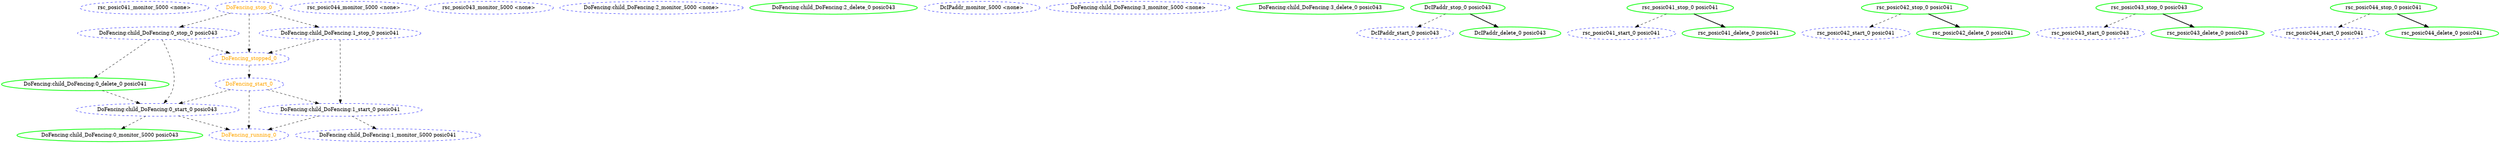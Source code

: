digraph "g" {
	size = "30,30"
"rsc_posic041_monitor_5000 <none>" [ style="dashed" color="blue" fontcolor="black" ]
"DoFencing:child_DoFencing:0_delete_0 posic041" [ style=bold color="green" fontcolor="black" ]
"DoFencing:child_DoFencing:1_monitor_5000 posic041" [ style="dashed" color="blue" fontcolor="black" ]
"rsc_posic044_monitor_5000 <none>" [ style="dashed" color="blue" fontcolor="black" ]
"rsc_posic043_monitor_5000 <none>" [ style="dashed" color="blue" fontcolor="black" ]
"DoFencing:child_DoFencing:2_monitor_5000 <none>" [ style="dashed" color="blue" fontcolor="black" ]
"DoFencing:child_DoFencing:2_delete_0 posic043" [ style=bold color="green" fontcolor="black" ]
"DcIPaddr_monitor_5000 <none>" [ style="dashed" color="blue" fontcolor="black" ]
"DoFencing:child_DoFencing:3_monitor_5000 <none>" [ style="dashed" color="blue" fontcolor="black" ]
"DoFencing:child_DoFencing:3_delete_0 posic043" [ style=bold color="green" fontcolor="black" ]
"DcIPaddr_stop_0 posic043" [ style=bold color="green" fontcolor="black" ]
"DcIPaddr_start_0 posic043" [ style="dashed" color="blue" fontcolor="black" ]
"DcIPaddr_delete_0 posic043" [ style=bold color="green" fontcolor="black" ]
"rsc_posic041_stop_0 posic041" [ style=bold color="green" fontcolor="black" ]
"rsc_posic041_start_0 posic041" [ style="dashed" color="blue" fontcolor="black" ]
"rsc_posic041_delete_0 posic041" [ style=bold color="green" fontcolor="black" ]
"rsc_posic042_stop_0 posic041" [ style=bold color="green" fontcolor="black" ]
"rsc_posic042_start_0 posic041" [ style="dashed" color="blue" fontcolor="black" ]
"rsc_posic042_delete_0 posic041" [ style=bold color="green" fontcolor="black" ]
"rsc_posic043_stop_0 posic043" [ style=bold color="green" fontcolor="black" ]
"rsc_posic043_start_0 posic043" [ style="dashed" color="blue" fontcolor="black" ]
"rsc_posic043_delete_0 posic043" [ style=bold color="green" fontcolor="black" ]
"rsc_posic044_start_0 posic041" [ style="dashed" color="blue" fontcolor="black" ]
"rsc_posic044_stop_0 posic041" [ style=bold color="green" fontcolor="black" ]
"rsc_posic044_delete_0 posic041" [ style=bold color="green" fontcolor="black" ]
"DoFencing:child_DoFencing:0_stop_0 posic043" [ style="dashed" color="blue" fontcolor="black" ]
"DoFencing:child_DoFencing:0_start_0 posic043" [ style="dashed" color="blue" fontcolor="black" ]
"DoFencing:child_DoFencing:0_monitor_5000 posic043" [ style=bold color="green" fontcolor="black" ]
"DoFencing:child_DoFencing:1_stop_0 posic041" [ style="dashed" color="blue" fontcolor="black" ]
"DoFencing:child_DoFencing:1_start_0 posic041" [ style="dashed" color="blue" fontcolor="black" ]
"DoFencing_start_0" [ style="dashed" color="blue" fontcolor="orange" ]
"DoFencing_running_0" [ style="dashed" color="blue" fontcolor="orange" ]
"DoFencing_stop_0" [ style="dashed" color="blue" fontcolor="orange" ]
"DoFencing_stopped_0" [ style="dashed" color="blue" fontcolor="orange" ]
"DoFencing:child_DoFencing:0_stop_0 posic043" -> "DoFencing:child_DoFencing:0_delete_0 posic041" [ style = dashed]
"DoFencing:child_DoFencing:1_start_0 posic041" -> "DoFencing:child_DoFencing:1_monitor_5000 posic041" [ style = dashed]
"DcIPaddr_stop_0 posic043" -> "DcIPaddr_start_0 posic043" [ style = dashed]
"DcIPaddr_stop_0 posic043" -> "DcIPaddr_delete_0 posic043" [ style = bold]
"rsc_posic041_stop_0 posic041" -> "rsc_posic041_start_0 posic041" [ style = dashed]
"rsc_posic041_stop_0 posic041" -> "rsc_posic041_delete_0 posic041" [ style = bold]
"rsc_posic042_stop_0 posic041" -> "rsc_posic042_start_0 posic041" [ style = dashed]
"rsc_posic042_stop_0 posic041" -> "rsc_posic042_delete_0 posic041" [ style = bold]
"rsc_posic043_stop_0 posic043" -> "rsc_posic043_start_0 posic043" [ style = dashed]
"rsc_posic043_stop_0 posic043" -> "rsc_posic043_delete_0 posic043" [ style = bold]
"rsc_posic044_stop_0 posic041" -> "rsc_posic044_start_0 posic041" [ style = dashed]
"rsc_posic044_stop_0 posic041" -> "rsc_posic044_delete_0 posic041" [ style = bold]
"DoFencing_stop_0" -> "DoFencing:child_DoFencing:0_stop_0 posic043" [ style = dashed]
"DoFencing:child_DoFencing:0_delete_0 posic041" -> "DoFencing:child_DoFencing:0_start_0 posic043" [ style = dashed]
"DoFencing:child_DoFencing:0_stop_0 posic043" -> "DoFencing:child_DoFencing:0_start_0 posic043" [ style = dashed]
"DoFencing_start_0" -> "DoFencing:child_DoFencing:0_start_0 posic043" [ style = dashed]
"DoFencing:child_DoFencing:0_start_0 posic043" -> "DoFencing:child_DoFencing:0_monitor_5000 posic043" [ style = dashed]
"DoFencing_stop_0" -> "DoFencing:child_DoFencing:1_stop_0 posic041" [ style = dashed]
"DoFencing:child_DoFencing:1_stop_0 posic041" -> "DoFencing:child_DoFencing:1_start_0 posic041" [ style = dashed]
"DoFencing_start_0" -> "DoFencing:child_DoFencing:1_start_0 posic041" [ style = dashed]
"DoFencing_stopped_0" -> "DoFencing_start_0" [ style = dashed]
"DoFencing_start_0" -> "DoFencing_running_0" [ style = dashed]
"DoFencing:child_DoFencing:0_start_0 posic043" -> "DoFencing_running_0" [ style = dashed]
"DoFencing:child_DoFencing:1_start_0 posic041" -> "DoFencing_running_0" [ style = dashed]
"DoFencing_stop_0" -> "DoFencing_stopped_0" [ style = dashed]
"DoFencing:child_DoFencing:0_stop_0 posic043" -> "DoFencing_stopped_0" [ style = dashed]
"DoFencing:child_DoFencing:1_stop_0 posic041" -> "DoFencing_stopped_0" [ style = dashed]
}
